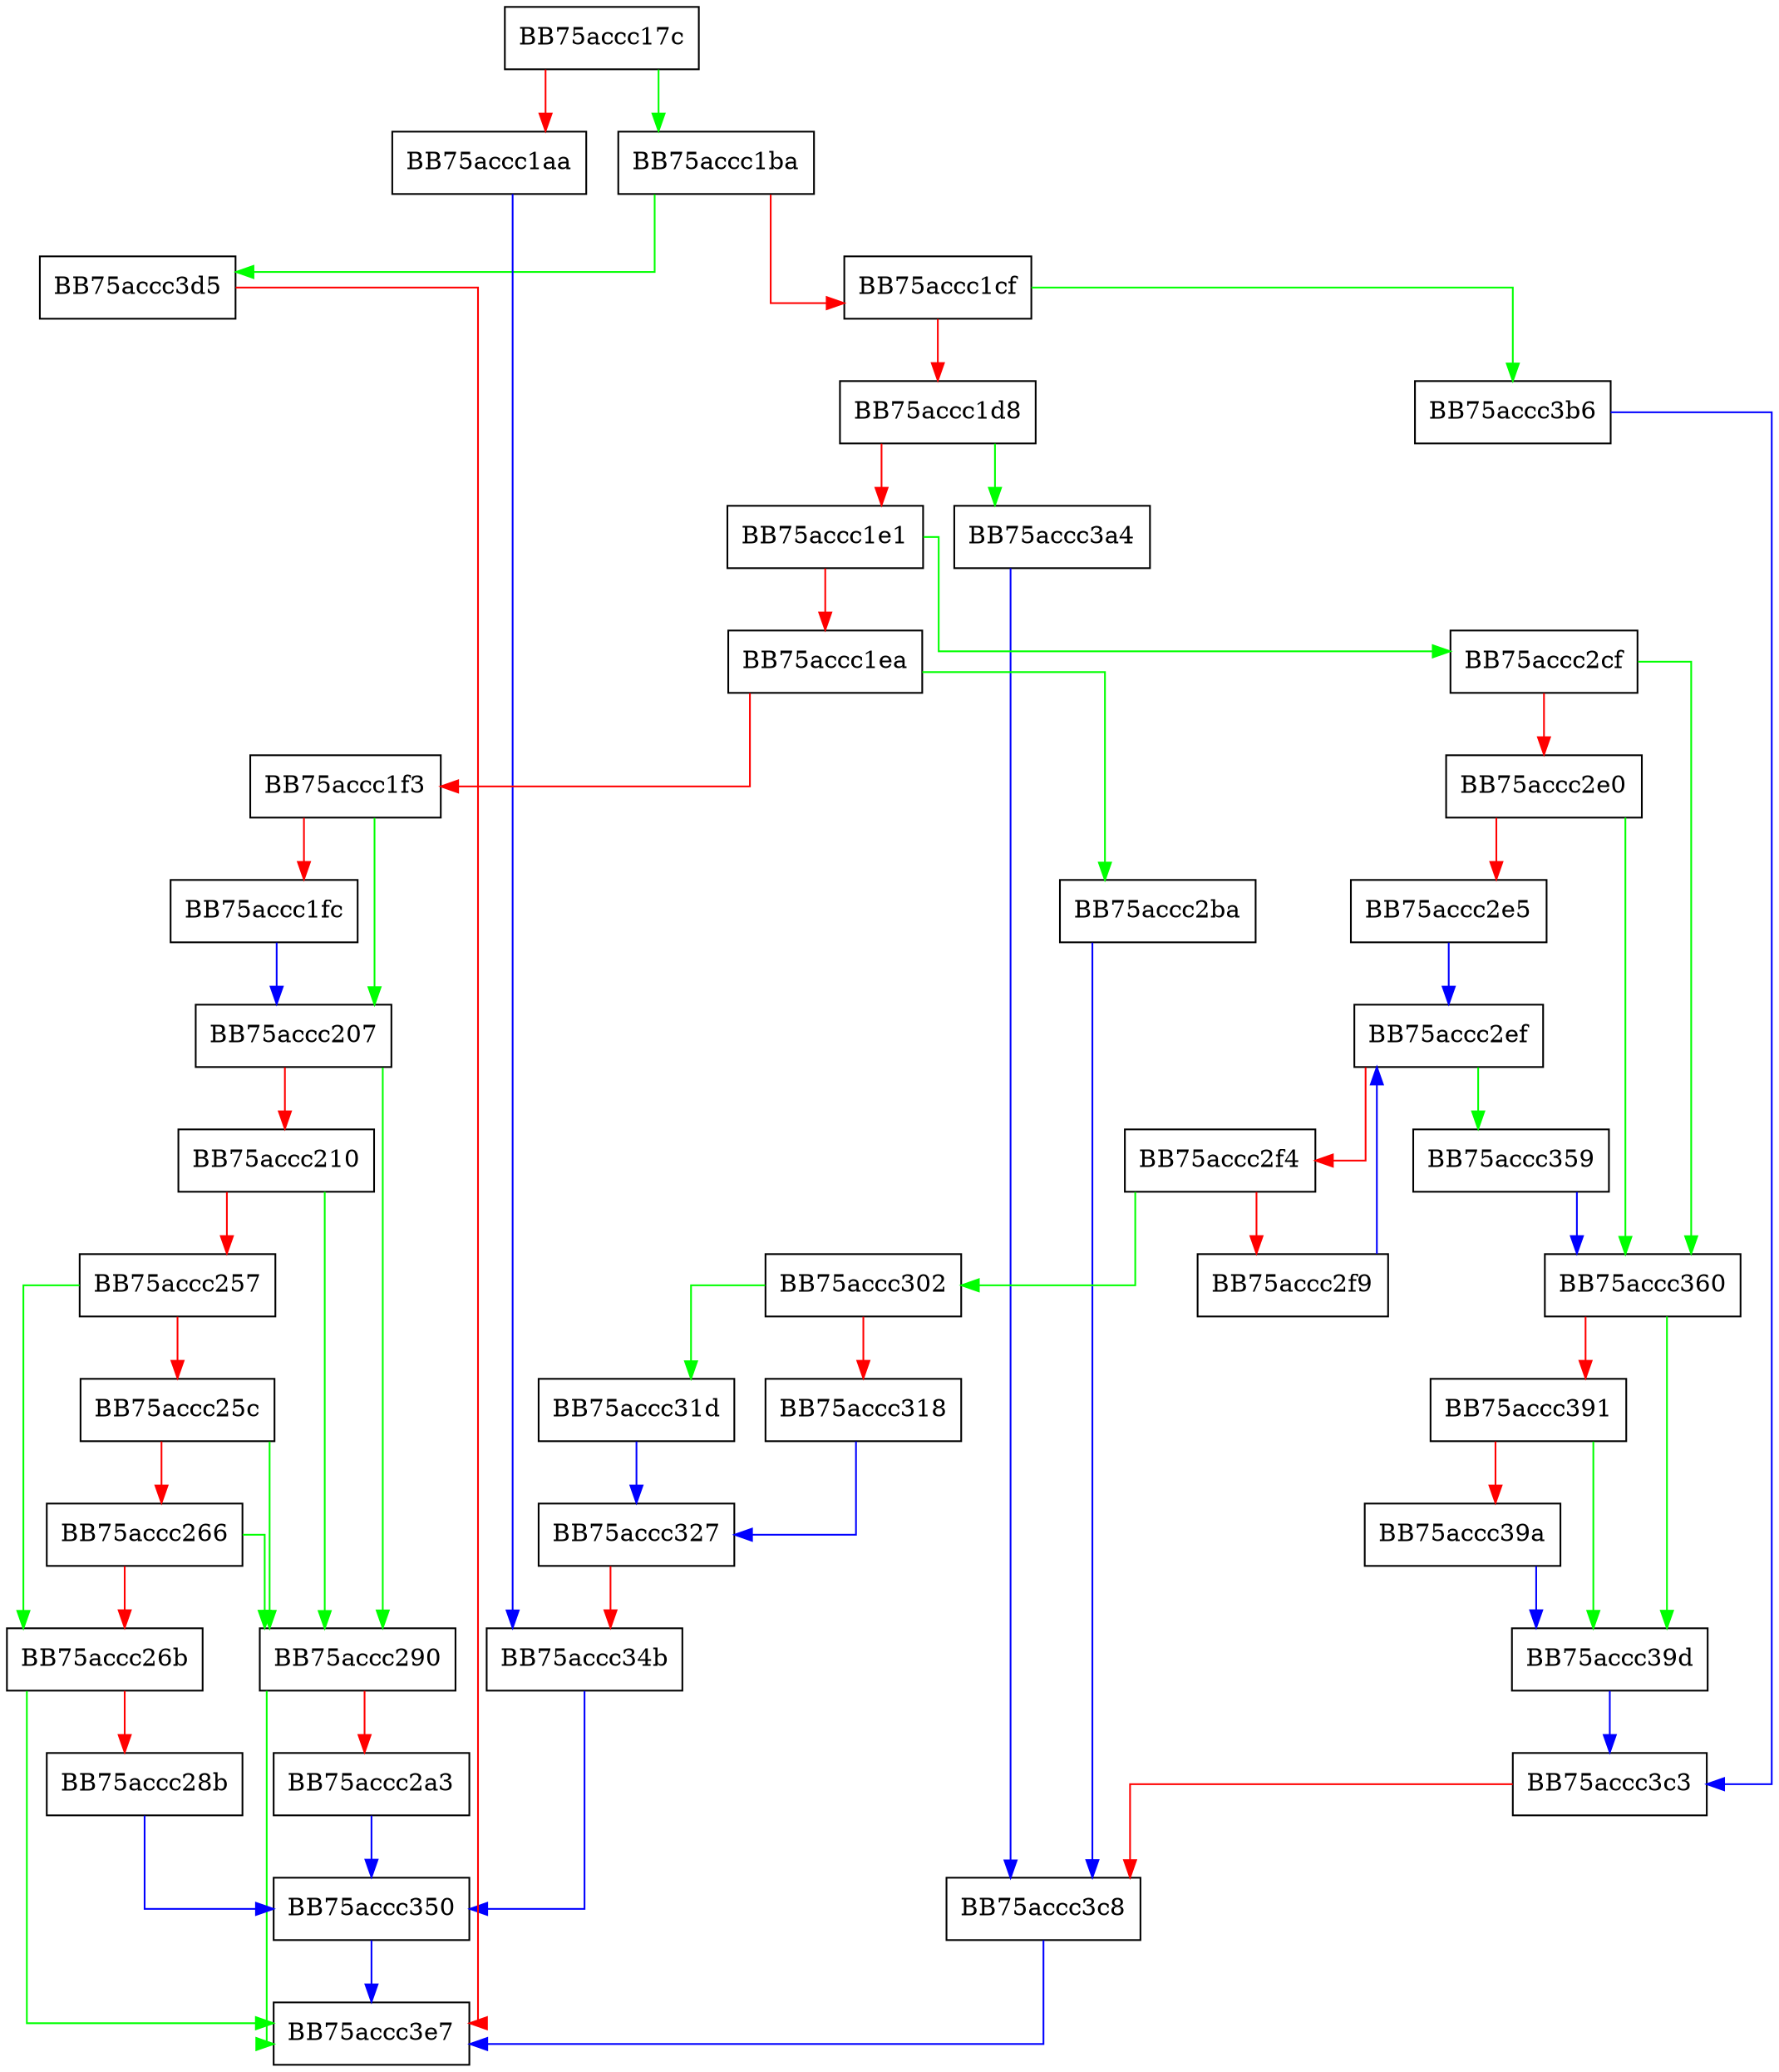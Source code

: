 digraph format_perl {
  node [shape="box"];
  graph [splines=ortho];
  BB75accc17c -> BB75accc1ba [color="green"];
  BB75accc17c -> BB75accc1aa [color="red"];
  BB75accc1aa -> BB75accc34b [color="blue"];
  BB75accc1ba -> BB75accc3d5 [color="green"];
  BB75accc1ba -> BB75accc1cf [color="red"];
  BB75accc1cf -> BB75accc3b6 [color="green"];
  BB75accc1cf -> BB75accc1d8 [color="red"];
  BB75accc1d8 -> BB75accc3a4 [color="green"];
  BB75accc1d8 -> BB75accc1e1 [color="red"];
  BB75accc1e1 -> BB75accc2cf [color="green"];
  BB75accc1e1 -> BB75accc1ea [color="red"];
  BB75accc1ea -> BB75accc2ba [color="green"];
  BB75accc1ea -> BB75accc1f3 [color="red"];
  BB75accc1f3 -> BB75accc207 [color="green"];
  BB75accc1f3 -> BB75accc1fc [color="red"];
  BB75accc1fc -> BB75accc207 [color="blue"];
  BB75accc207 -> BB75accc290 [color="green"];
  BB75accc207 -> BB75accc210 [color="red"];
  BB75accc210 -> BB75accc290 [color="green"];
  BB75accc210 -> BB75accc257 [color="red"];
  BB75accc257 -> BB75accc26b [color="green"];
  BB75accc257 -> BB75accc25c [color="red"];
  BB75accc25c -> BB75accc290 [color="green"];
  BB75accc25c -> BB75accc266 [color="red"];
  BB75accc266 -> BB75accc290 [color="green"];
  BB75accc266 -> BB75accc26b [color="red"];
  BB75accc26b -> BB75accc3e7 [color="green"];
  BB75accc26b -> BB75accc28b [color="red"];
  BB75accc28b -> BB75accc350 [color="blue"];
  BB75accc290 -> BB75accc3e7 [color="green"];
  BB75accc290 -> BB75accc2a3 [color="red"];
  BB75accc2a3 -> BB75accc350 [color="blue"];
  BB75accc2ba -> BB75accc3c8 [color="blue"];
  BB75accc2cf -> BB75accc360 [color="green"];
  BB75accc2cf -> BB75accc2e0 [color="red"];
  BB75accc2e0 -> BB75accc360 [color="green"];
  BB75accc2e0 -> BB75accc2e5 [color="red"];
  BB75accc2e5 -> BB75accc2ef [color="blue"];
  BB75accc2ef -> BB75accc359 [color="green"];
  BB75accc2ef -> BB75accc2f4 [color="red"];
  BB75accc2f4 -> BB75accc302 [color="green"];
  BB75accc2f4 -> BB75accc2f9 [color="red"];
  BB75accc2f9 -> BB75accc2ef [color="blue"];
  BB75accc302 -> BB75accc31d [color="green"];
  BB75accc302 -> BB75accc318 [color="red"];
  BB75accc318 -> BB75accc327 [color="blue"];
  BB75accc31d -> BB75accc327 [color="blue"];
  BB75accc327 -> BB75accc34b [color="red"];
  BB75accc34b -> BB75accc350 [color="blue"];
  BB75accc350 -> BB75accc3e7 [color="blue"];
  BB75accc359 -> BB75accc360 [color="blue"];
  BB75accc360 -> BB75accc39d [color="green"];
  BB75accc360 -> BB75accc391 [color="red"];
  BB75accc391 -> BB75accc39d [color="green"];
  BB75accc391 -> BB75accc39a [color="red"];
  BB75accc39a -> BB75accc39d [color="blue"];
  BB75accc39d -> BB75accc3c3 [color="blue"];
  BB75accc3a4 -> BB75accc3c8 [color="blue"];
  BB75accc3b6 -> BB75accc3c3 [color="blue"];
  BB75accc3c3 -> BB75accc3c8 [color="red"];
  BB75accc3c8 -> BB75accc3e7 [color="blue"];
  BB75accc3d5 -> BB75accc3e7 [color="red"];
}